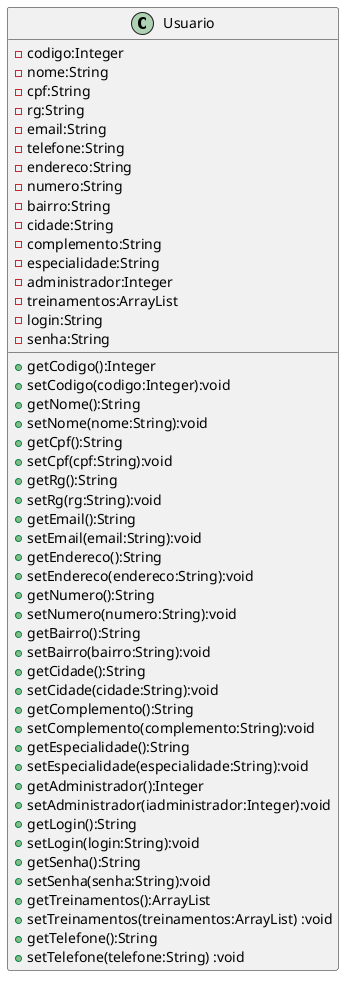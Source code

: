 /' Para exibir os diagramas é necessário obter o graphviz e o plugin plantuml para o netbeans
http://plugins.netbeans.org/plugin/49069/plantuml
http://www.graphviz.org/Download_windows.php
 '/
@startuml
class Usuario {
 
    -codigo:Integer
    -nome:String
    -cpf:String
    -rg:String
    -email:String
    -telefone:String
    -endereco:String
    -numero:String
    -bairro:String
    -cidade:String
    -complemento:String
    -especialidade:String
    -administrador:Integer
    -treinamentos:ArrayList
    -login:String
    -senha:String

    +getCodigo():Integer
    +setCodigo(codigo:Integer):void
    +getNome():String
    +setNome(nome:String):void
    +getCpf():String
    +setCpf(cpf:String):void
    +getRg():String
    +setRg(rg:String):void
    +getEmail():String
    +setEmail(email:String):void
    +getEndereco():String
    +setEndereco(endereco:String):void
    +getNumero():String
    +setNumero(numero:String):void
    +getBairro():String
    +setBairro(bairro:String):void
    +getCidade():String
    +setCidade(cidade:String):void
    +getComplemento():String
    +setComplemento(complemento:String):void
    +getEspecialidade():String
    +setEspecialidade(especialidade:String):void
    +getAdministrador():Integer
    +setAdministrador(iadministrador:Integer):void
    +getLogin():String
    +setLogin(login:String):void
    +getSenha():String
    +setSenha(senha:String):void
    +getTreinamentos():ArrayList
    +setTreinamentos(treinamentos:ArrayList) :void
    +getTelefone():String
    +setTelefone(telefone:String) :void
}

@enduml